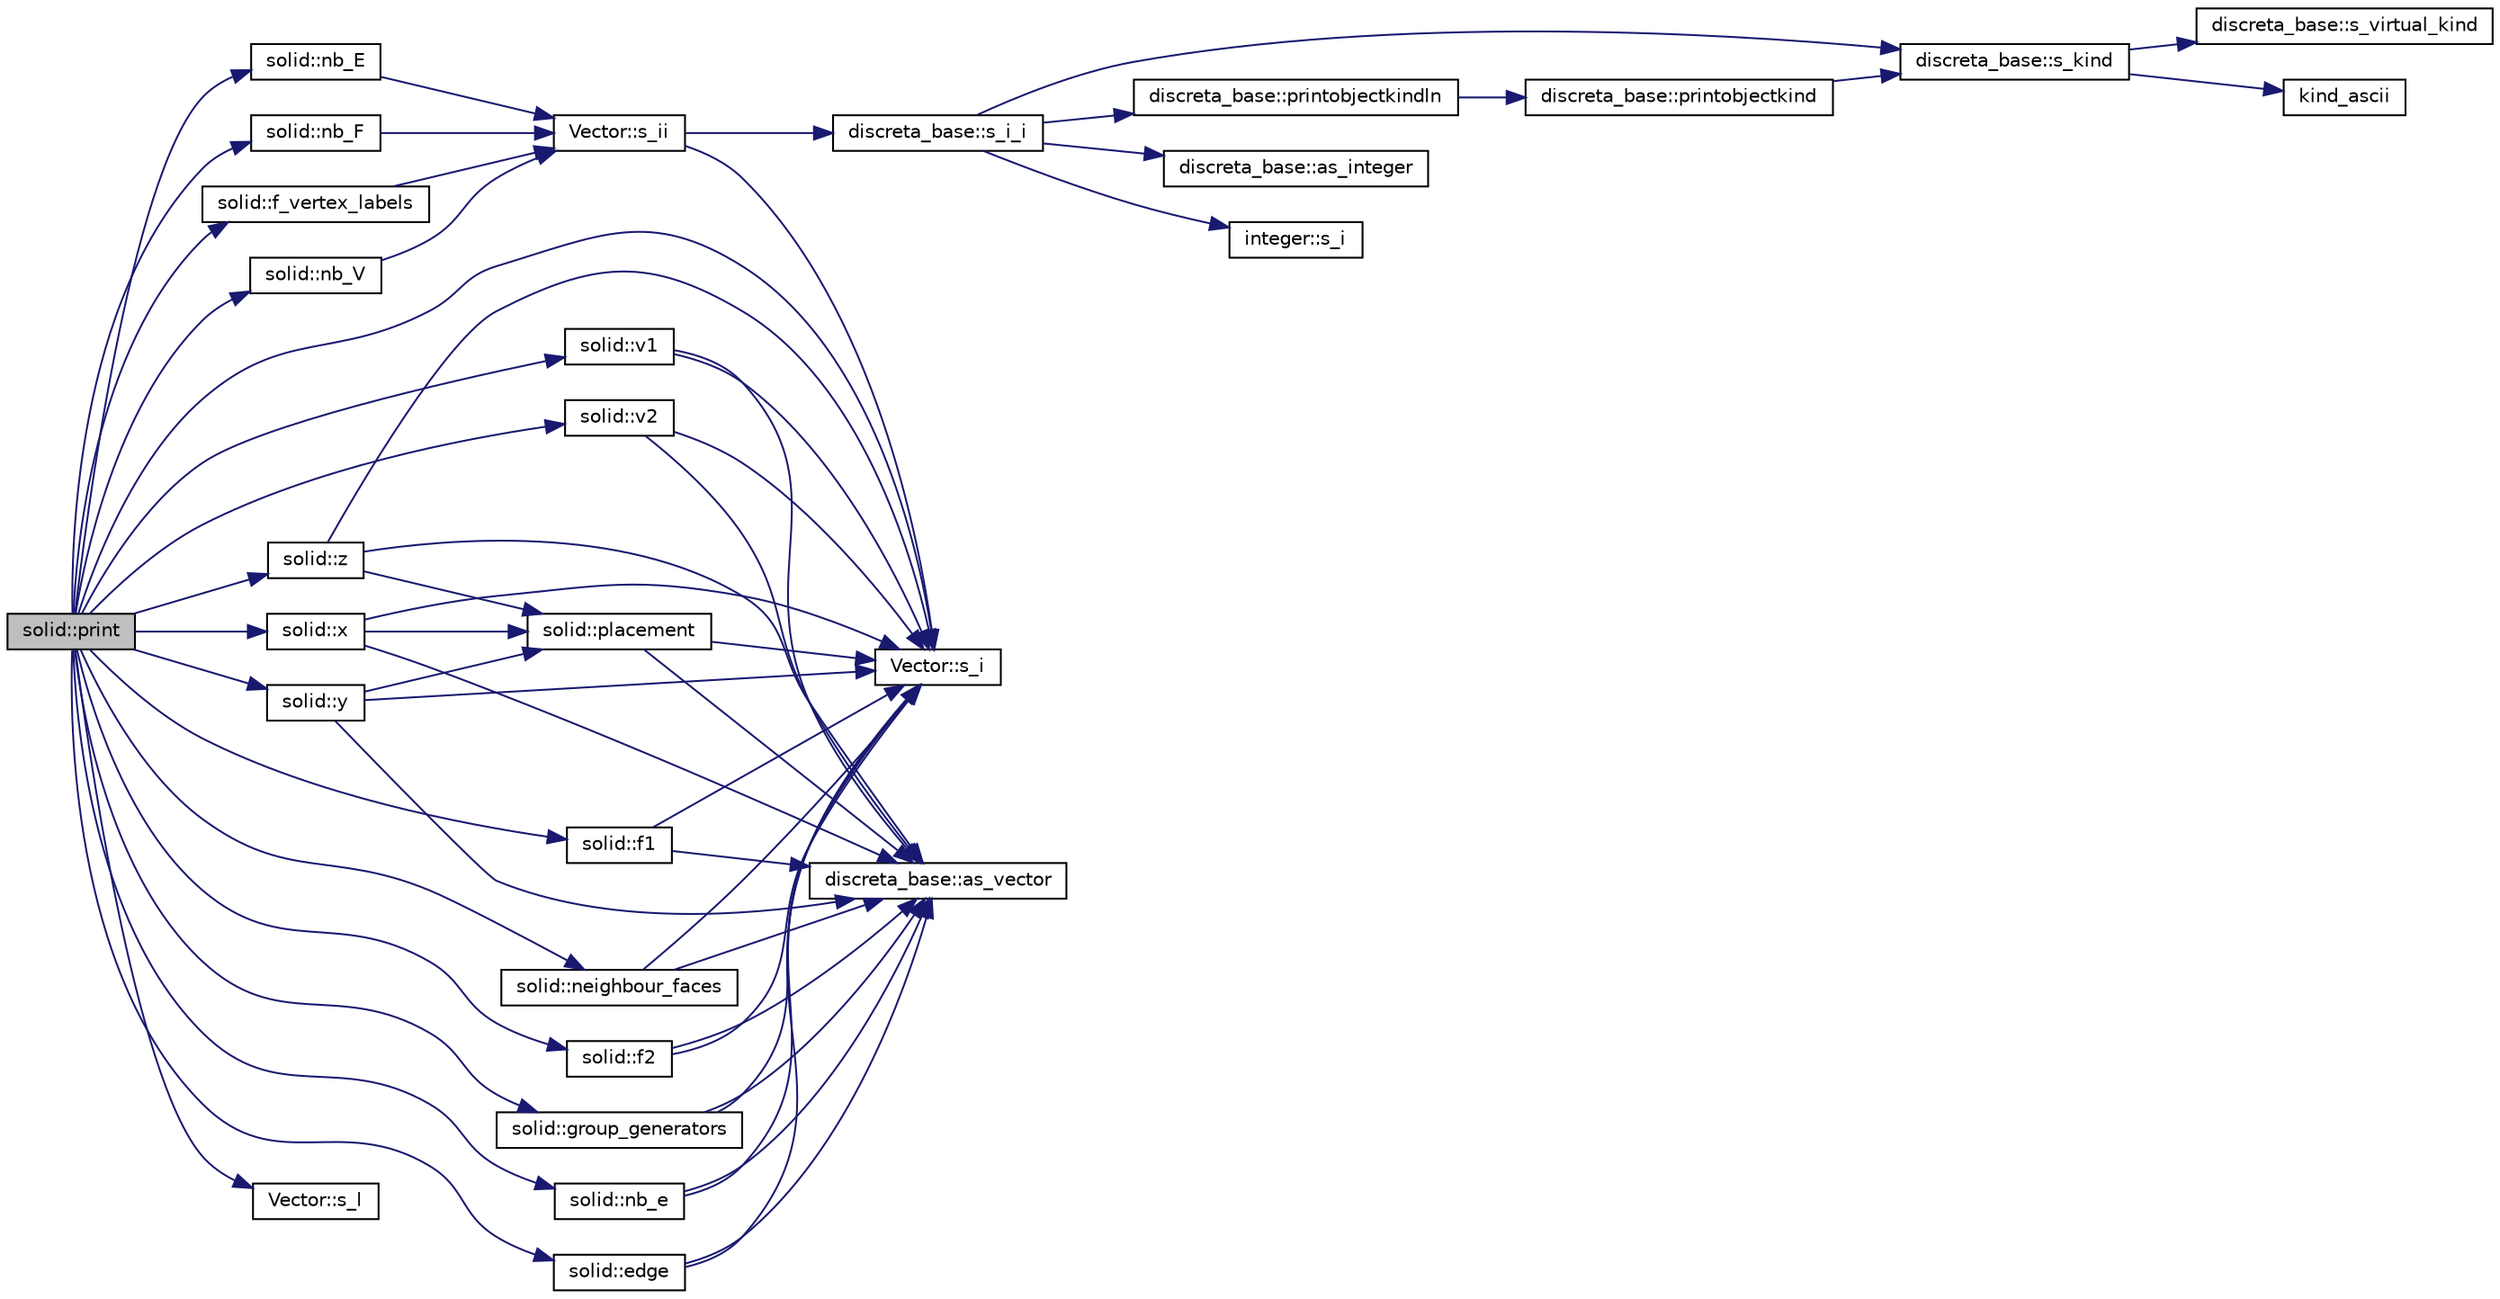 digraph "solid::print"
{
  edge [fontname="Helvetica",fontsize="10",labelfontname="Helvetica",labelfontsize="10"];
  node [fontname="Helvetica",fontsize="10",shape=record];
  rankdir="LR";
  Node3762 [label="solid::print",height=0.2,width=0.4,color="black", fillcolor="grey75", style="filled", fontcolor="black"];
  Node3762 -> Node3763 [color="midnightblue",fontsize="10",style="solid",fontname="Helvetica"];
  Node3763 [label="solid::nb_V",height=0.2,width=0.4,color="black", fillcolor="white", style="filled",URL="$d8/def/classsolid.html#aca646d2fdafa24105634c4959caa88c8"];
  Node3763 -> Node3764 [color="midnightblue",fontsize="10",style="solid",fontname="Helvetica"];
  Node3764 [label="Vector::s_ii",height=0.2,width=0.4,color="black", fillcolor="white", style="filled",URL="$d5/db2/class_vector.html#a75d4942cc7b9794717b4846c10520db8"];
  Node3764 -> Node3765 [color="midnightblue",fontsize="10",style="solid",fontname="Helvetica"];
  Node3765 [label="Vector::s_i",height=0.2,width=0.4,color="black", fillcolor="white", style="filled",URL="$d5/db2/class_vector.html#a1c4fe1752523df8119f70dd550244871"];
  Node3764 -> Node3766 [color="midnightblue",fontsize="10",style="solid",fontname="Helvetica"];
  Node3766 [label="discreta_base::s_i_i",height=0.2,width=0.4,color="black", fillcolor="white", style="filled",URL="$d7/d71/classdiscreta__base.html#aadb92c01fbe69b3034b0214b33fbc735"];
  Node3766 -> Node3767 [color="midnightblue",fontsize="10",style="solid",fontname="Helvetica"];
  Node3767 [label="discreta_base::s_kind",height=0.2,width=0.4,color="black", fillcolor="white", style="filled",URL="$d7/d71/classdiscreta__base.html#a8a830025c74adbbc3362418a7c2ba157"];
  Node3767 -> Node3768 [color="midnightblue",fontsize="10",style="solid",fontname="Helvetica"];
  Node3768 [label="discreta_base::s_virtual_kind",height=0.2,width=0.4,color="black", fillcolor="white", style="filled",URL="$d7/d71/classdiscreta__base.html#a52778a6d6943a468be083d0785d418fb"];
  Node3767 -> Node3769 [color="midnightblue",fontsize="10",style="solid",fontname="Helvetica"];
  Node3769 [label="kind_ascii",height=0.2,width=0.4,color="black", fillcolor="white", style="filled",URL="$d9/d60/discreta_8h.html#ad0ce825a9f29bc6cec27e1b64cfe27bf"];
  Node3766 -> Node3770 [color="midnightblue",fontsize="10",style="solid",fontname="Helvetica"];
  Node3770 [label="discreta_base::printobjectkindln",height=0.2,width=0.4,color="black", fillcolor="white", style="filled",URL="$d7/d71/classdiscreta__base.html#a677ccc8f392ebedde05e453f8cf59559"];
  Node3770 -> Node3771 [color="midnightblue",fontsize="10",style="solid",fontname="Helvetica"];
  Node3771 [label="discreta_base::printobjectkind",height=0.2,width=0.4,color="black", fillcolor="white", style="filled",URL="$d7/d71/classdiscreta__base.html#aa75a1314aa706909b029664944904231"];
  Node3771 -> Node3767 [color="midnightblue",fontsize="10",style="solid",fontname="Helvetica"];
  Node3766 -> Node3772 [color="midnightblue",fontsize="10",style="solid",fontname="Helvetica"];
  Node3772 [label="discreta_base::as_integer",height=0.2,width=0.4,color="black", fillcolor="white", style="filled",URL="$d7/d71/classdiscreta__base.html#a00d7691eaf874fd283d942692fe8dd26"];
  Node3766 -> Node3773 [color="midnightblue",fontsize="10",style="solid",fontname="Helvetica"];
  Node3773 [label="integer::s_i",height=0.2,width=0.4,color="black", fillcolor="white", style="filled",URL="$d0/de5/classinteger.html#adf28e9f94d4c844adaa950deeb80b904"];
  Node3762 -> Node3774 [color="midnightblue",fontsize="10",style="solid",fontname="Helvetica"];
  Node3774 [label="solid::nb_E",height=0.2,width=0.4,color="black", fillcolor="white", style="filled",URL="$d8/def/classsolid.html#abf4c4af23b0746c618d03d63b32a9e7e"];
  Node3774 -> Node3764 [color="midnightblue",fontsize="10",style="solid",fontname="Helvetica"];
  Node3762 -> Node3775 [color="midnightblue",fontsize="10",style="solid",fontname="Helvetica"];
  Node3775 [label="solid::nb_F",height=0.2,width=0.4,color="black", fillcolor="white", style="filled",URL="$d8/def/classsolid.html#a476fed0721c9fb1532618dd96db251d6"];
  Node3775 -> Node3764 [color="midnightblue",fontsize="10",style="solid",fontname="Helvetica"];
  Node3762 -> Node3776 [color="midnightblue",fontsize="10",style="solid",fontname="Helvetica"];
  Node3776 [label="solid::group_generators",height=0.2,width=0.4,color="black", fillcolor="white", style="filled",URL="$d8/def/classsolid.html#a3ec669f29fac875a8a05882714e8a896"];
  Node3776 -> Node3765 [color="midnightblue",fontsize="10",style="solid",fontname="Helvetica"];
  Node3776 -> Node3777 [color="midnightblue",fontsize="10",style="solid",fontname="Helvetica"];
  Node3777 [label="discreta_base::as_vector",height=0.2,width=0.4,color="black", fillcolor="white", style="filled",URL="$d7/d71/classdiscreta__base.html#a7bdd6cae39c380b128ee9e17e42cf020"];
  Node3762 -> Node3778 [color="midnightblue",fontsize="10",style="solid",fontname="Helvetica"];
  Node3778 [label="Vector::s_l",height=0.2,width=0.4,color="black", fillcolor="white", style="filled",URL="$d5/db2/class_vector.html#ad2dc082288f858d22a528832289e0704"];
  Node3762 -> Node3765 [color="midnightblue",fontsize="10",style="solid",fontname="Helvetica"];
  Node3762 -> Node3779 [color="midnightblue",fontsize="10",style="solid",fontname="Helvetica"];
  Node3779 [label="solid::f_vertex_labels",height=0.2,width=0.4,color="black", fillcolor="white", style="filled",URL="$d8/def/classsolid.html#a4dfce820a08af20da6f8b3b1455073bf"];
  Node3779 -> Node3764 [color="midnightblue",fontsize="10",style="solid",fontname="Helvetica"];
  Node3762 -> Node3780 [color="midnightblue",fontsize="10",style="solid",fontname="Helvetica"];
  Node3780 [label="solid::x",height=0.2,width=0.4,color="black", fillcolor="white", style="filled",URL="$d8/def/classsolid.html#ab9c0f7598fe0b626a7f819d04b935996"];
  Node3780 -> Node3781 [color="midnightblue",fontsize="10",style="solid",fontname="Helvetica"];
  Node3781 [label="solid::placement",height=0.2,width=0.4,color="black", fillcolor="white", style="filled",URL="$d8/def/classsolid.html#ac06c1e06d6dc5c6f43b1c850892548c8"];
  Node3781 -> Node3765 [color="midnightblue",fontsize="10",style="solid",fontname="Helvetica"];
  Node3781 -> Node3777 [color="midnightblue",fontsize="10",style="solid",fontname="Helvetica"];
  Node3780 -> Node3765 [color="midnightblue",fontsize="10",style="solid",fontname="Helvetica"];
  Node3780 -> Node3777 [color="midnightblue",fontsize="10",style="solid",fontname="Helvetica"];
  Node3762 -> Node3782 [color="midnightblue",fontsize="10",style="solid",fontname="Helvetica"];
  Node3782 [label="solid::y",height=0.2,width=0.4,color="black", fillcolor="white", style="filled",URL="$d8/def/classsolid.html#a3573a3af71aa86cf6d609442f19ca4b0"];
  Node3782 -> Node3781 [color="midnightblue",fontsize="10",style="solid",fontname="Helvetica"];
  Node3782 -> Node3765 [color="midnightblue",fontsize="10",style="solid",fontname="Helvetica"];
  Node3782 -> Node3777 [color="midnightblue",fontsize="10",style="solid",fontname="Helvetica"];
  Node3762 -> Node3783 [color="midnightblue",fontsize="10",style="solid",fontname="Helvetica"];
  Node3783 [label="solid::z",height=0.2,width=0.4,color="black", fillcolor="white", style="filled",URL="$d8/def/classsolid.html#af8ab1d698896be2233691447b1107dcb"];
  Node3783 -> Node3781 [color="midnightblue",fontsize="10",style="solid",fontname="Helvetica"];
  Node3783 -> Node3765 [color="midnightblue",fontsize="10",style="solid",fontname="Helvetica"];
  Node3783 -> Node3777 [color="midnightblue",fontsize="10",style="solid",fontname="Helvetica"];
  Node3762 -> Node3784 [color="midnightblue",fontsize="10",style="solid",fontname="Helvetica"];
  Node3784 [label="solid::v1",height=0.2,width=0.4,color="black", fillcolor="white", style="filled",URL="$d8/def/classsolid.html#a9f4ad6a7821b9be2f0f1e19cdb23933c"];
  Node3784 -> Node3765 [color="midnightblue",fontsize="10",style="solid",fontname="Helvetica"];
  Node3784 -> Node3777 [color="midnightblue",fontsize="10",style="solid",fontname="Helvetica"];
  Node3762 -> Node3785 [color="midnightblue",fontsize="10",style="solid",fontname="Helvetica"];
  Node3785 [label="solid::v2",height=0.2,width=0.4,color="black", fillcolor="white", style="filled",URL="$d8/def/classsolid.html#a49eb435004424f5d9fa17d55489a9a94"];
  Node3785 -> Node3765 [color="midnightblue",fontsize="10",style="solid",fontname="Helvetica"];
  Node3785 -> Node3777 [color="midnightblue",fontsize="10",style="solid",fontname="Helvetica"];
  Node3762 -> Node3786 [color="midnightblue",fontsize="10",style="solid",fontname="Helvetica"];
  Node3786 [label="solid::f1",height=0.2,width=0.4,color="black", fillcolor="white", style="filled",URL="$d8/def/classsolid.html#a496eea5cdbcc2e61784e736bb4e06d1d"];
  Node3786 -> Node3765 [color="midnightblue",fontsize="10",style="solid",fontname="Helvetica"];
  Node3786 -> Node3777 [color="midnightblue",fontsize="10",style="solid",fontname="Helvetica"];
  Node3762 -> Node3787 [color="midnightblue",fontsize="10",style="solid",fontname="Helvetica"];
  Node3787 [label="solid::f2",height=0.2,width=0.4,color="black", fillcolor="white", style="filled",URL="$d8/def/classsolid.html#a52b43d36c47cf4f57fd277c408d33d58"];
  Node3787 -> Node3765 [color="midnightblue",fontsize="10",style="solid",fontname="Helvetica"];
  Node3787 -> Node3777 [color="midnightblue",fontsize="10",style="solid",fontname="Helvetica"];
  Node3762 -> Node3788 [color="midnightblue",fontsize="10",style="solid",fontname="Helvetica"];
  Node3788 [label="solid::nb_e",height=0.2,width=0.4,color="black", fillcolor="white", style="filled",URL="$d8/def/classsolid.html#aeb3bd7332f1a39cdb44db6be83cca3f5"];
  Node3788 -> Node3765 [color="midnightblue",fontsize="10",style="solid",fontname="Helvetica"];
  Node3788 -> Node3777 [color="midnightblue",fontsize="10",style="solid",fontname="Helvetica"];
  Node3762 -> Node3789 [color="midnightblue",fontsize="10",style="solid",fontname="Helvetica"];
  Node3789 [label="solid::edge",height=0.2,width=0.4,color="black", fillcolor="white", style="filled",URL="$d8/def/classsolid.html#a703b914bee212828ebb65d3d5313460e"];
  Node3789 -> Node3765 [color="midnightblue",fontsize="10",style="solid",fontname="Helvetica"];
  Node3789 -> Node3777 [color="midnightblue",fontsize="10",style="solid",fontname="Helvetica"];
  Node3762 -> Node3790 [color="midnightblue",fontsize="10",style="solid",fontname="Helvetica"];
  Node3790 [label="solid::neighbour_faces",height=0.2,width=0.4,color="black", fillcolor="white", style="filled",URL="$d8/def/classsolid.html#aa679392983420946e8f1db13b0fc40b0"];
  Node3790 -> Node3765 [color="midnightblue",fontsize="10",style="solid",fontname="Helvetica"];
  Node3790 -> Node3777 [color="midnightblue",fontsize="10",style="solid",fontname="Helvetica"];
}
